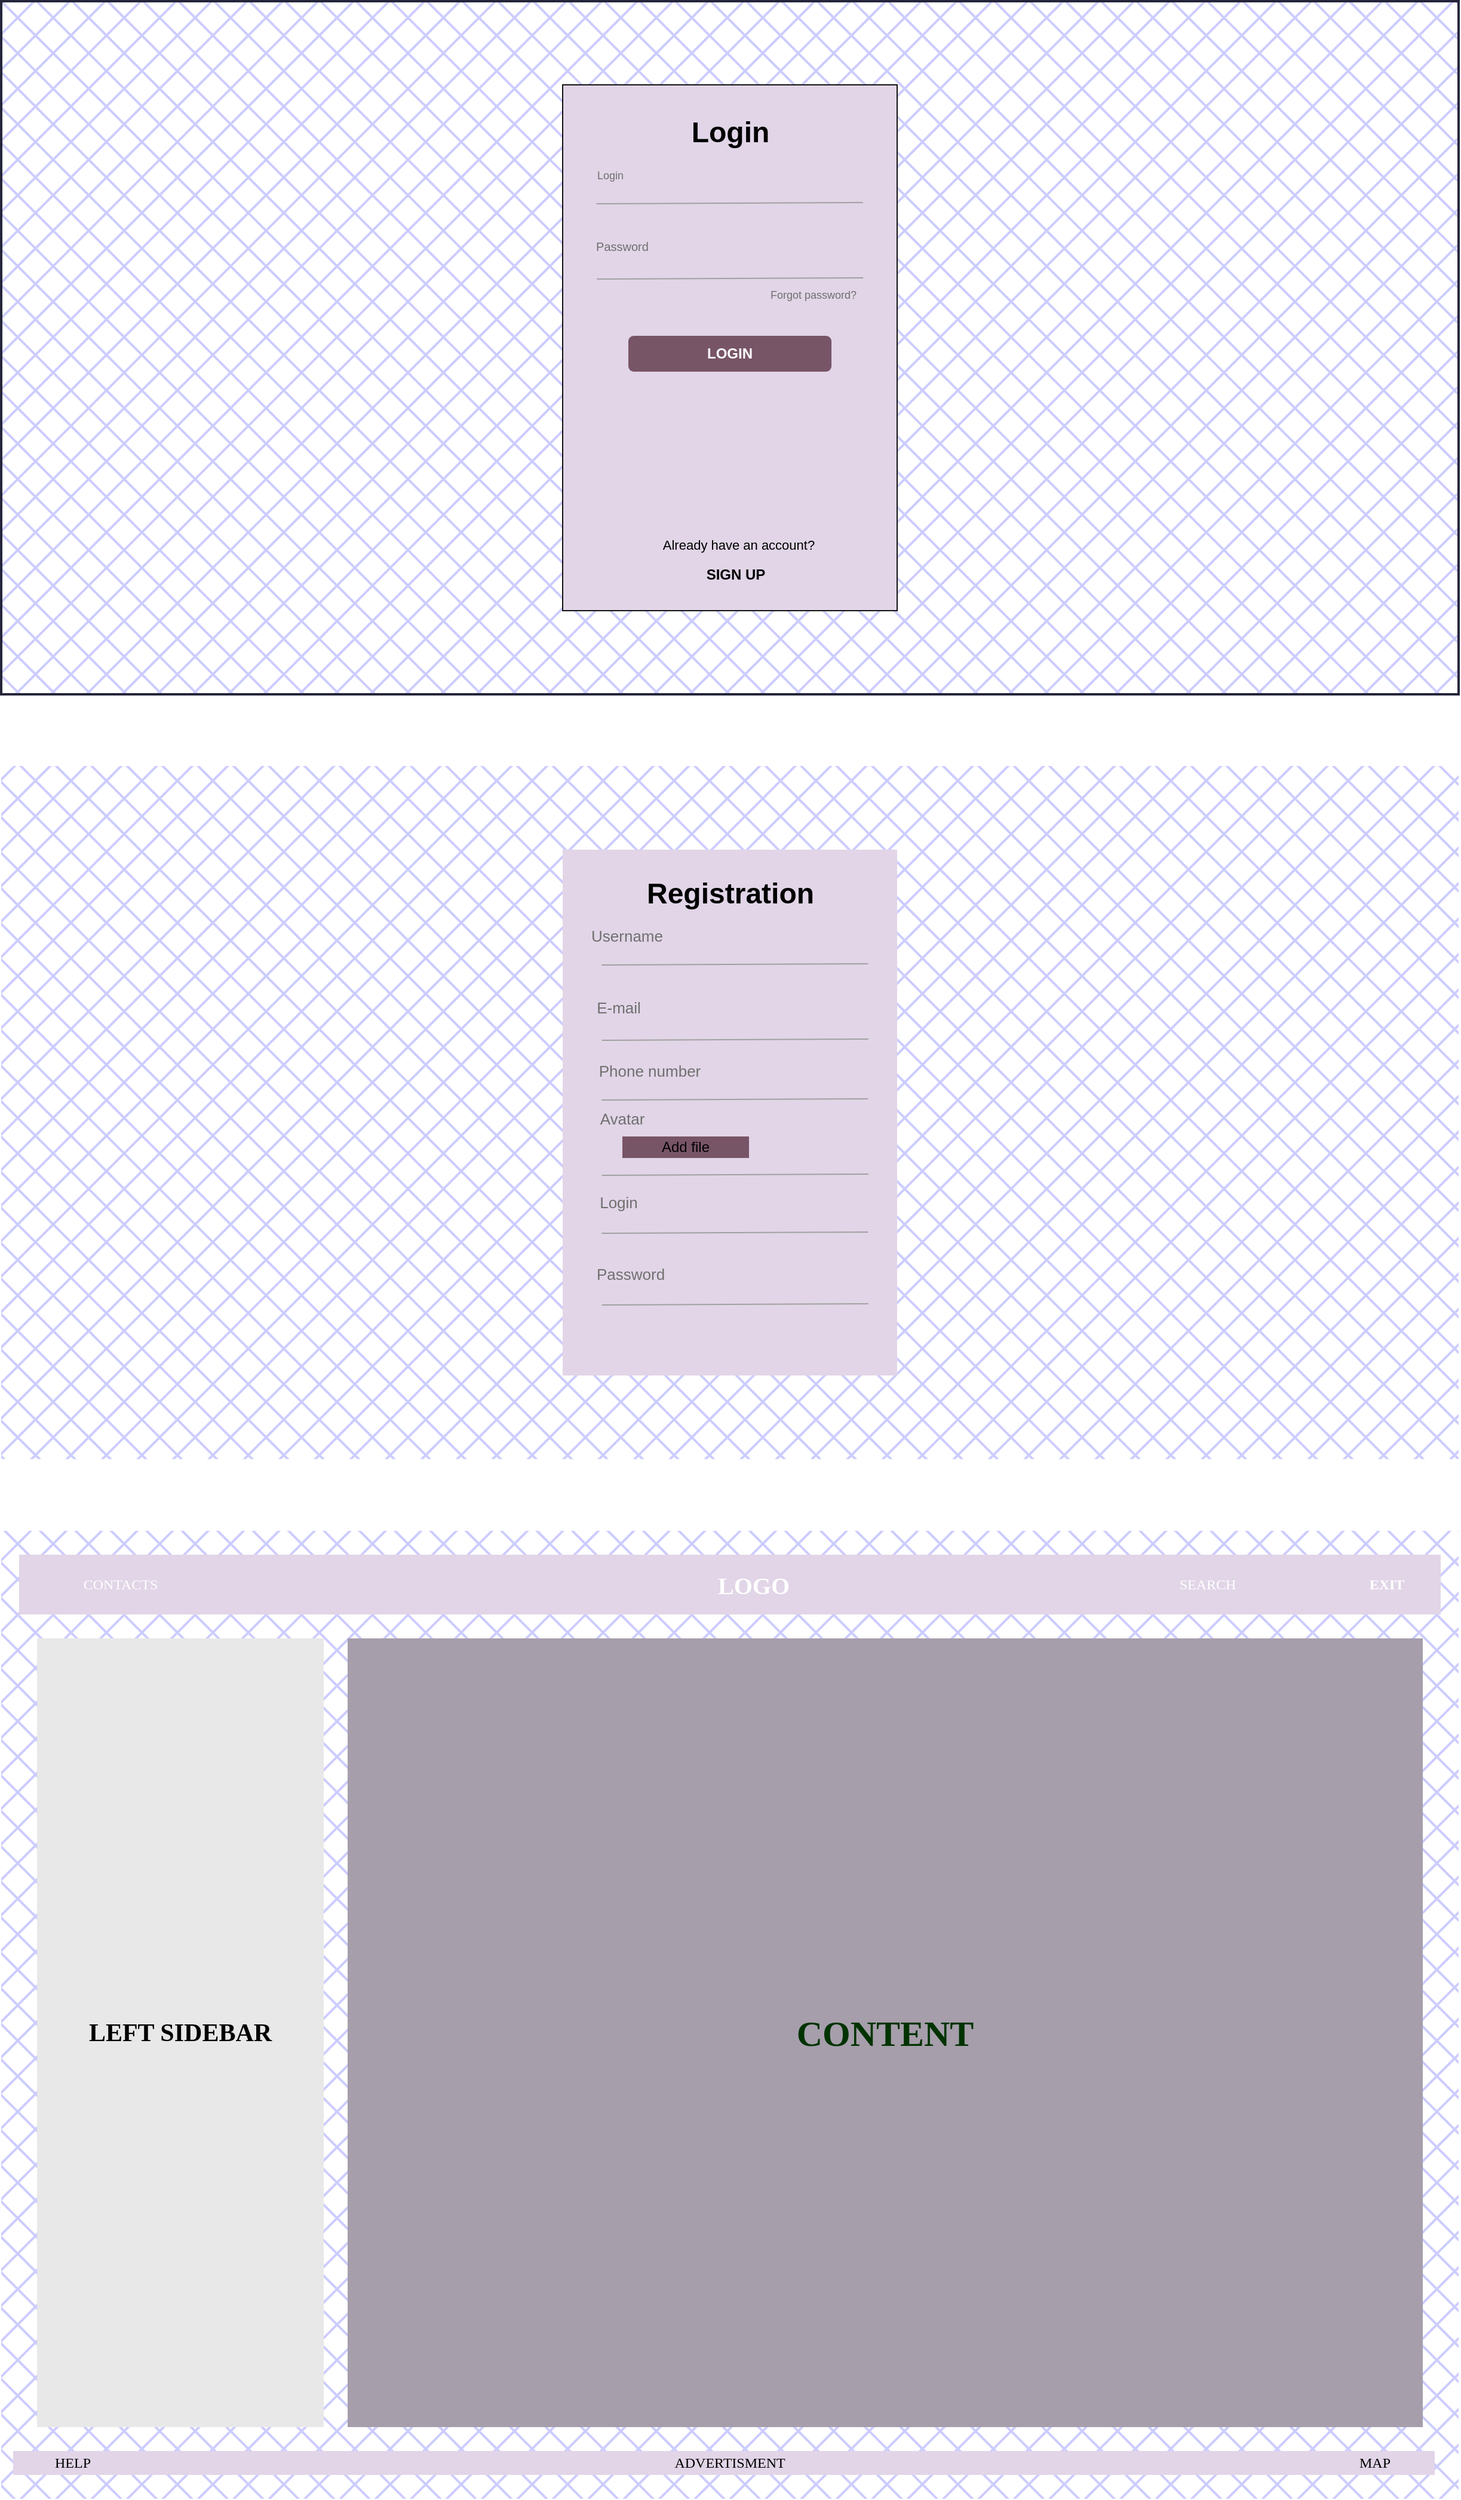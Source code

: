 <mxfile version="22.0.3" type="device">
  <diagram name="Page-1" id="c9db0220-8083-56f3-ca83-edcdcd058819">
    <mxGraphModel dx="1434" dy="783" grid="1" gridSize="10" guides="1" tooltips="1" connect="1" arrows="1" fold="1" page="1" pageScale="1.5" pageWidth="826" pageHeight="1169" background="#ffffff" math="0" shadow="0">
      <root>
        <mxCell id="0" style=";html=1;" />
        <mxCell id="1" style=";html=1;" parent="0" />
        <mxCell id="hrBW0rg_nr8JmwP7Cnk3-1" value="" style="rounded=0;whiteSpace=wrap;html=1;fillColor=#CCCCFF;strokeColor=#25253B;strokeWidth=2;fillStyle=cross-hatch;" parent="1" vertex="1">
          <mxGeometry x="10" y="130" width="1220" height="580" as="geometry" />
        </mxCell>
        <mxCell id="hrBW0rg_nr8JmwP7Cnk3-5" value="" style="rounded=0;whiteSpace=wrap;html=1;fillColor=#e1d5e7;strokeColor=#121212;" parent="1" vertex="1">
          <mxGeometry x="480" y="200" width="280" height="440" as="geometry" />
        </mxCell>
        <mxCell id="hrBW0rg_nr8JmwP7Cnk3-6" value="Login" style="text;strokeColor=none;fillColor=none;html=1;fontSize=24;fontStyle=1;verticalAlign=middle;align=center;" parent="1" vertex="1">
          <mxGeometry x="570" y="220" width="100" height="40" as="geometry" />
        </mxCell>
        <mxCell id="hrBW0rg_nr8JmwP7Cnk3-8" value="&lt;font color=&quot;#707070&quot; style=&quot;font-size: 9px;&quot;&gt;Login&lt;/font&gt;" style="text;html=1;strokeColor=none;fillColor=none;align=center;verticalAlign=middle;whiteSpace=wrap;rounded=0;" parent="1" vertex="1">
          <mxGeometry x="500" y="260" width="40" height="30" as="geometry" />
        </mxCell>
        <mxCell id="hrBW0rg_nr8JmwP7Cnk3-11" value="" style="shape=link;html=1;rounded=0;width=63;strokeColor=#A1A1A1;" parent="1" edge="1">
          <mxGeometry width="100" relative="1" as="geometry">
            <mxPoint x="508.5" y="331" as="sourcePoint" />
            <mxPoint x="731.5" y="330" as="targetPoint" />
          </mxGeometry>
        </mxCell>
        <mxCell id="hrBW0rg_nr8JmwP7Cnk3-12" value="&lt;font color=&quot;#707070&quot; size=&quot;1&quot;&gt;Password&lt;/font&gt;" style="text;html=1;strokeColor=none;fillColor=none;align=center;verticalAlign=middle;whiteSpace=wrap;rounded=0;" parent="1" vertex="1">
          <mxGeometry x="500" y="320" width="60" height="30" as="geometry" />
        </mxCell>
        <mxCell id="hrBW0rg_nr8JmwP7Cnk3-13" value="&lt;font color=&quot;#707070&quot; style=&quot;font-size: 9px;&quot;&gt;Forgot password?&lt;/font&gt;" style="text;html=1;strokeColor=none;fillColor=none;align=center;verticalAlign=middle;whiteSpace=wrap;rounded=0;" parent="1" vertex="1">
          <mxGeometry x="650" y="360" width="80" height="30" as="geometry" />
        </mxCell>
        <mxCell id="hrBW0rg_nr8JmwP7Cnk3-14" value="&lt;b&gt;&lt;font color=&quot;#ffffff&quot;&gt;LOGIN&lt;/font&gt;&lt;/b&gt;" style="rounded=1;whiteSpace=wrap;html=1;fillColor=#785467;strokeColor=none;" parent="1" vertex="1">
          <mxGeometry x="535" y="410" width="170" height="30" as="geometry" />
        </mxCell>
        <mxCell id="hrBW0rg_nr8JmwP7Cnk3-16" value="&lt;span style=&quot;font-size: 11px;&quot;&gt;Already have an account?&lt;/span&gt;" style="text;html=1;strokeColor=none;fillColor=none;align=center;verticalAlign=middle;whiteSpace=wrap;rounded=0;" parent="1" vertex="1">
          <mxGeometry x="560" y="570" width="135" height="30" as="geometry" />
        </mxCell>
        <mxCell id="hrBW0rg_nr8JmwP7Cnk3-17" value="&lt;b&gt;SIGN UP&lt;/b&gt;" style="text;html=1;strokeColor=none;fillColor=none;align=center;verticalAlign=middle;whiteSpace=wrap;rounded=0;" parent="1" vertex="1">
          <mxGeometry x="590" y="590" width="70" height="40" as="geometry" />
        </mxCell>
        <mxCell id="hrBW0rg_nr8JmwP7Cnk3-18" value="" style="rounded=0;whiteSpace=wrap;html=1;fillColor=#CCCCFF;strokeColor=none;strokeWidth=2;fillStyle=cross-hatch;" parent="1" vertex="1">
          <mxGeometry x="10" y="770" width="1220" height="580" as="geometry" />
        </mxCell>
        <mxCell id="hrBW0rg_nr8JmwP7Cnk3-21" value="" style="rounded=0;whiteSpace=wrap;html=1;strokeColor=none;fillColor=#E1D5E7;" parent="1" vertex="1">
          <mxGeometry x="480" y="840" width="280" height="440" as="geometry" />
        </mxCell>
        <mxCell id="hrBW0rg_nr8JmwP7Cnk3-23" value="Registration" style="text;strokeColor=none;fillColor=none;html=1;fontSize=24;fontStyle=1;verticalAlign=middle;align=center;" parent="1" vertex="1">
          <mxGeometry x="570" y="857" width="100" height="40" as="geometry" />
        </mxCell>
        <mxCell id="hrBW0rg_nr8JmwP7Cnk3-24" value="&lt;font color=&quot;#707070&quot; style=&quot;font-size: 13px;&quot;&gt;Username&lt;/font&gt;" style="text;html=1;strokeColor=none;fillColor=none;align=center;verticalAlign=middle;whiteSpace=wrap;rounded=0;fontSize=13;" parent="1" vertex="1">
          <mxGeometry x="504.25" y="897" width="60" height="30" as="geometry" />
        </mxCell>
        <mxCell id="hrBW0rg_nr8JmwP7Cnk3-25" value="" style="shape=link;html=1;rounded=0;width=63;strokeColor=#A1A1A1;" parent="1" edge="1">
          <mxGeometry width="100" relative="1" as="geometry">
            <mxPoint x="512.75" y="968" as="sourcePoint" />
            <mxPoint x="735.75" y="967" as="targetPoint" />
          </mxGeometry>
        </mxCell>
        <mxCell id="hrBW0rg_nr8JmwP7Cnk3-26" value="&lt;font color=&quot;#707070&quot; style=&quot;font-size: 13px;&quot;&gt;E-mail&lt;/font&gt;" style="text;html=1;strokeColor=none;fillColor=none;align=center;verticalAlign=middle;whiteSpace=wrap;rounded=0;fontSize=13;" parent="1" vertex="1">
          <mxGeometry x="504.25" y="957" width="45.75" height="30" as="geometry" />
        </mxCell>
        <mxCell id="hrBW0rg_nr8JmwP7Cnk3-28" value="&lt;font color=&quot;#707070&quot; style=&quot;font-size: 13px;&quot;&gt;Phone number&lt;/font&gt;" style="text;html=1;strokeColor=none;fillColor=none;align=center;verticalAlign=middle;whiteSpace=wrap;rounded=0;fontSize=13;" parent="1" vertex="1">
          <mxGeometry x="500" y="1010" width="105.75" height="30" as="geometry" />
        </mxCell>
        <mxCell id="hrBW0rg_nr8JmwP7Cnk3-29" value="" style="shape=link;html=1;rounded=0;width=63;strokeColor=#A1A1A1;" parent="1" edge="1">
          <mxGeometry width="100" relative="1" as="geometry">
            <mxPoint x="512.75" y="1081" as="sourcePoint" />
            <mxPoint x="735.75" y="1080" as="targetPoint" />
          </mxGeometry>
        </mxCell>
        <mxCell id="hrBW0rg_nr8JmwP7Cnk3-30" value="&lt;font color=&quot;#707070&quot; style=&quot;font-size: 13px;&quot;&gt;Avatar&lt;/font&gt;" style="text;html=1;strokeColor=none;fillColor=none;align=center;verticalAlign=middle;whiteSpace=wrap;rounded=0;fontSize=13;" parent="1" vertex="1">
          <mxGeometry x="510" y="1050" width="40" height="30" as="geometry" />
        </mxCell>
        <mxCell id="hrBW0rg_nr8JmwP7Cnk3-34" value="&lt;font color=&quot;#707070&quot; style=&quot;font-size: 13px;&quot;&gt;Login&lt;/font&gt;" style="text;html=1;strokeColor=none;fillColor=none;align=center;verticalAlign=middle;whiteSpace=wrap;rounded=0;fontSize=13;" parent="1" vertex="1">
          <mxGeometry x="504.25" y="1120" width="45.75" height="30" as="geometry" />
        </mxCell>
        <mxCell id="hrBW0rg_nr8JmwP7Cnk3-35" value="" style="shape=link;html=1;rounded=0;width=60;strokeColor=#A1A1A1;" parent="1" edge="1">
          <mxGeometry width="100" relative="1" as="geometry">
            <mxPoint x="512.75" y="1191" as="sourcePoint" />
            <mxPoint x="735.75" y="1190" as="targetPoint" />
          </mxGeometry>
        </mxCell>
        <mxCell id="hrBW0rg_nr8JmwP7Cnk3-36" value="&lt;font color=&quot;#707070&quot; style=&quot;font-size: 13px;&quot;&gt;Password&lt;/font&gt;" style="text;html=1;strokeColor=none;fillColor=none;align=center;verticalAlign=middle;whiteSpace=wrap;rounded=0;fontSize=13;" parent="1" vertex="1">
          <mxGeometry x="510" y="1180" width="54.25" height="30" as="geometry" />
        </mxCell>
        <mxCell id="hrBW0rg_nr8JmwP7Cnk3-39" value="Add file" style="rounded=0;whiteSpace=wrap;html=1;fillColor=#785467;strokeColor=none;" parent="1" vertex="1">
          <mxGeometry x="530" y="1080" width="106" height="18" as="geometry" />
        </mxCell>
        <mxCell id="hrBW0rg_nr8JmwP7Cnk3-40" value="" style="rounded=0;whiteSpace=wrap;html=1;fillColor=#CCCCFF;strokeColor=none;strokeWidth=2;fillStyle=cross-hatch;" parent="1" vertex="1">
          <mxGeometry x="10" y="1410" width="1220" height="810" as="geometry" />
        </mxCell>
        <mxCell id="hrBW0rg_nr8JmwP7Cnk3-41" value="" style="rounded=0;whiteSpace=wrap;html=1;strokeColor=none;fillColor=#E1D5E7;" parent="1" vertex="1">
          <mxGeometry x="25" y="1430" width="1190" height="50" as="geometry" />
        </mxCell>
        <mxCell id="hrBW0rg_nr8JmwP7Cnk3-42" value="" style="rounded=0;whiteSpace=wrap;html=1;strokeColor=none;fillColor=#E1D5E7;" parent="1" vertex="1">
          <mxGeometry x="20" y="2180" width="1190" height="20" as="geometry" />
        </mxCell>
        <mxCell id="hrBW0rg_nr8JmwP7Cnk3-43" value="&lt;font color=&quot;#ffffff&quot;&gt;&lt;b style=&quot;font-size: 20px;&quot;&gt;LOGO&lt;/b&gt;&lt;/font&gt;" style="text;html=1;strokeColor=none;fillColor=none;align=center;verticalAlign=middle;whiteSpace=wrap;rounded=0;fontFamily=Georgia;" parent="1" vertex="1">
          <mxGeometry x="610" y="1440" width="60" height="30" as="geometry" />
        </mxCell>
        <mxCell id="hrBW0rg_nr8JmwP7Cnk3-44" value="&lt;font color=&quot;#ffffff&quot;&gt;&lt;b&gt;EXIT&lt;/b&gt;&lt;/font&gt;" style="text;html=1;strokeColor=none;fillColor=none;align=center;verticalAlign=middle;whiteSpace=wrap;rounded=0;fontFamily=Georgia;" parent="1" vertex="1">
          <mxGeometry x="1140" y="1440" width="60" height="30" as="geometry" />
        </mxCell>
        <mxCell id="hrBW0rg_nr8JmwP7Cnk3-47" value="&lt;font color=&quot;#ffffff&quot;&gt;SEARCH&lt;/font&gt;" style="text;html=1;strokeColor=none;fillColor=none;align=center;verticalAlign=middle;whiteSpace=wrap;rounded=0;fontFamily=Georgia;" parent="1" vertex="1">
          <mxGeometry x="990" y="1440" width="60" height="30" as="geometry" />
        </mxCell>
        <mxCell id="hrBW0rg_nr8JmwP7Cnk3-48" value="&lt;font color=&quot;#ffffff&quot;&gt;CONTACTS&lt;/font&gt;" style="text;html=1;strokeColor=none;fillColor=none;align=center;verticalAlign=middle;whiteSpace=wrap;rounded=0;fontFamily=Georgia;" parent="1" vertex="1">
          <mxGeometry x="80" y="1440" width="60" height="30" as="geometry" />
        </mxCell>
        <mxCell id="hrBW0rg_nr8JmwP7Cnk3-49" value="&lt;b&gt;&lt;font face=&quot;Georgia&quot; color=&quot;#003300&quot; style=&quot;font-size: 30px;&quot;&gt;CONTENT&lt;/font&gt;&lt;/b&gt;" style="rounded=0;whiteSpace=wrap;html=1;strokeColor=none;gradientColor=none;fillStyle=auto;fillColor=#A69EAB;" parent="1" vertex="1">
          <mxGeometry x="300" y="1500" width="900" height="660" as="geometry" />
        </mxCell>
        <mxCell id="hrBW0rg_nr8JmwP7Cnk3-50" value="&lt;b&gt;&lt;font face=&quot;Georgia&quot; style=&quot;font-size: 21px;&quot;&gt;LEFT SIDEBAR&lt;/font&gt;&lt;/b&gt;" style="rounded=0;whiteSpace=wrap;html=1;strokeColor=none;fillColor=#E8E8E8;" parent="1" vertex="1">
          <mxGeometry x="40" y="1500" width="240" height="660" as="geometry" />
        </mxCell>
        <mxCell id="hrBW0rg_nr8JmwP7Cnk3-51" value="&lt;font face=&quot;Lucida Console&quot;&gt;HELP&lt;/font&gt;" style="text;html=1;strokeColor=none;fillColor=none;align=center;verticalAlign=middle;whiteSpace=wrap;rounded=0;" parent="1" vertex="1">
          <mxGeometry x="40" y="2175" width="60" height="30" as="geometry" />
        </mxCell>
        <mxCell id="hrBW0rg_nr8JmwP7Cnk3-52" value="&lt;font face=&quot;Georgia&quot;&gt;ADVERTISMENT&lt;/font&gt;" style="text;html=1;strokeColor=none;fillColor=none;align=center;verticalAlign=middle;whiteSpace=wrap;rounded=0;" parent="1" vertex="1">
          <mxGeometry x="590" y="2175" width="60" height="30" as="geometry" />
        </mxCell>
        <mxCell id="hrBW0rg_nr8JmwP7Cnk3-53" value="&lt;font face=&quot;Georgia&quot;&gt;MAP&lt;/font&gt;" style="text;html=1;strokeColor=none;fillColor=none;align=center;verticalAlign=middle;whiteSpace=wrap;rounded=0;" parent="1" vertex="1">
          <mxGeometry x="1130" y="2175" width="60" height="30" as="geometry" />
        </mxCell>
      </root>
    </mxGraphModel>
  </diagram>
</mxfile>
